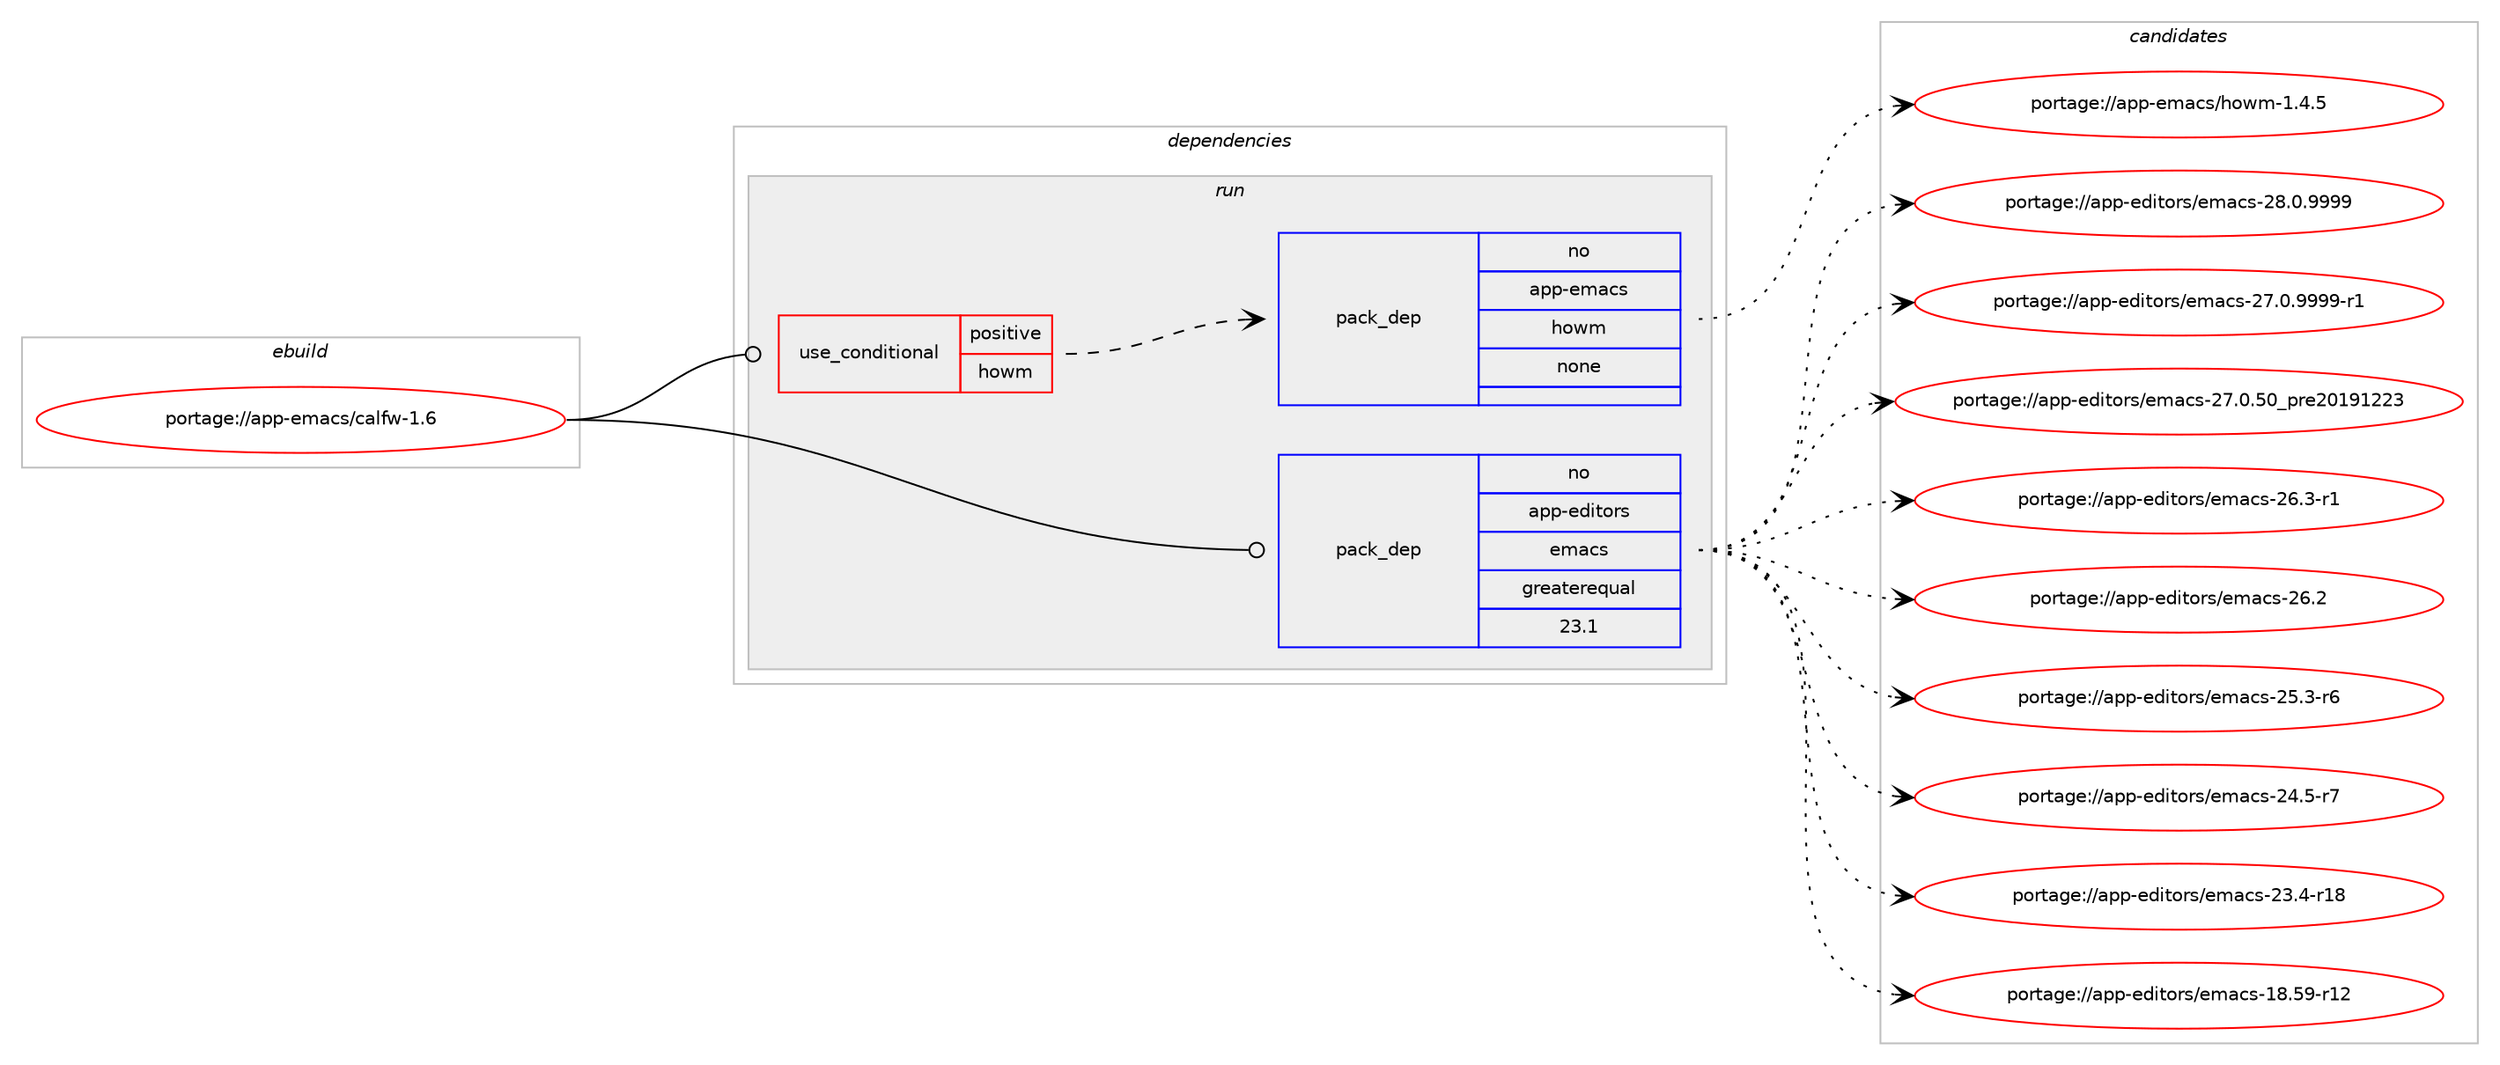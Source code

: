 digraph prolog {

# *************
# Graph options
# *************

newrank=true;
concentrate=true;
compound=true;
graph [rankdir=LR,fontname=Helvetica,fontsize=10,ranksep=1.5];#, ranksep=2.5, nodesep=0.2];
edge  [arrowhead=vee];
node  [fontname=Helvetica,fontsize=10];

# **********
# The ebuild
# **********

subgraph cluster_leftcol {
color=gray;
label=<<i>ebuild</i>>;
id [label="portage://app-emacs/calfw-1.6", color=red, width=4, href="../app-emacs/calfw-1.6.svg"];
}

# ****************
# The dependencies
# ****************

subgraph cluster_midcol {
color=gray;
label=<<i>dependencies</i>>;
subgraph cluster_compile {
fillcolor="#eeeeee";
style=filled;
label=<<i>compile</i>>;
}
subgraph cluster_compileandrun {
fillcolor="#eeeeee";
style=filled;
label=<<i>compile and run</i>>;
}
subgraph cluster_run {
fillcolor="#eeeeee";
style=filled;
label=<<i>run</i>>;
subgraph cond149264 {
dependency634241 [label=<<TABLE BORDER="0" CELLBORDER="1" CELLSPACING="0" CELLPADDING="4"><TR><TD ROWSPAN="3" CELLPADDING="10">use_conditional</TD></TR><TR><TD>positive</TD></TR><TR><TD>howm</TD></TR></TABLE>>, shape=none, color=red];
subgraph pack476561 {
dependency634242 [label=<<TABLE BORDER="0" CELLBORDER="1" CELLSPACING="0" CELLPADDING="4" WIDTH="220"><TR><TD ROWSPAN="6" CELLPADDING="30">pack_dep</TD></TR><TR><TD WIDTH="110">no</TD></TR><TR><TD>app-emacs</TD></TR><TR><TD>howm</TD></TR><TR><TD>none</TD></TR><TR><TD></TD></TR></TABLE>>, shape=none, color=blue];
}
dependency634241:e -> dependency634242:w [weight=20,style="dashed",arrowhead="vee"];
}
id:e -> dependency634241:w [weight=20,style="solid",arrowhead="odot"];
subgraph pack476562 {
dependency634243 [label=<<TABLE BORDER="0" CELLBORDER="1" CELLSPACING="0" CELLPADDING="4" WIDTH="220"><TR><TD ROWSPAN="6" CELLPADDING="30">pack_dep</TD></TR><TR><TD WIDTH="110">no</TD></TR><TR><TD>app-editors</TD></TR><TR><TD>emacs</TD></TR><TR><TD>greaterequal</TD></TR><TR><TD>23.1</TD></TR></TABLE>>, shape=none, color=blue];
}
id:e -> dependency634243:w [weight=20,style="solid",arrowhead="odot"];
}
}

# **************
# The candidates
# **************

subgraph cluster_choices {
rank=same;
color=gray;
label=<<i>candidates</i>>;

subgraph choice476561 {
color=black;
nodesep=1;
choice9711211245101109979911547104111119109454946524653 [label="portage://app-emacs/howm-1.4.5", color=red, width=4,href="../app-emacs/howm-1.4.5.svg"];
dependency634242:e -> choice9711211245101109979911547104111119109454946524653:w [style=dotted,weight="100"];
}
subgraph choice476562 {
color=black;
nodesep=1;
choice971121124510110010511611111411547101109979911545505646484657575757 [label="portage://app-editors/emacs-28.0.9999", color=red, width=4,href="../app-editors/emacs-28.0.9999.svg"];
choice9711211245101100105116111114115471011099799115455055464846575757574511449 [label="portage://app-editors/emacs-27.0.9999-r1", color=red, width=4,href="../app-editors/emacs-27.0.9999-r1.svg"];
choice97112112451011001051161111141154710110997991154550554648465348951121141015048495749505051 [label="portage://app-editors/emacs-27.0.50_pre20191223", color=red, width=4,href="../app-editors/emacs-27.0.50_pre20191223.svg"];
choice971121124510110010511611111411547101109979911545505446514511449 [label="portage://app-editors/emacs-26.3-r1", color=red, width=4,href="../app-editors/emacs-26.3-r1.svg"];
choice97112112451011001051161111141154710110997991154550544650 [label="portage://app-editors/emacs-26.2", color=red, width=4,href="../app-editors/emacs-26.2.svg"];
choice971121124510110010511611111411547101109979911545505346514511454 [label="portage://app-editors/emacs-25.3-r6", color=red, width=4,href="../app-editors/emacs-25.3-r6.svg"];
choice971121124510110010511611111411547101109979911545505246534511455 [label="portage://app-editors/emacs-24.5-r7", color=red, width=4,href="../app-editors/emacs-24.5-r7.svg"];
choice97112112451011001051161111141154710110997991154550514652451144956 [label="portage://app-editors/emacs-23.4-r18", color=red, width=4,href="../app-editors/emacs-23.4-r18.svg"];
choice9711211245101100105116111114115471011099799115454956465357451144950 [label="portage://app-editors/emacs-18.59-r12", color=red, width=4,href="../app-editors/emacs-18.59-r12.svg"];
dependency634243:e -> choice971121124510110010511611111411547101109979911545505646484657575757:w [style=dotted,weight="100"];
dependency634243:e -> choice9711211245101100105116111114115471011099799115455055464846575757574511449:w [style=dotted,weight="100"];
dependency634243:e -> choice97112112451011001051161111141154710110997991154550554648465348951121141015048495749505051:w [style=dotted,weight="100"];
dependency634243:e -> choice971121124510110010511611111411547101109979911545505446514511449:w [style=dotted,weight="100"];
dependency634243:e -> choice97112112451011001051161111141154710110997991154550544650:w [style=dotted,weight="100"];
dependency634243:e -> choice971121124510110010511611111411547101109979911545505346514511454:w [style=dotted,weight="100"];
dependency634243:e -> choice971121124510110010511611111411547101109979911545505246534511455:w [style=dotted,weight="100"];
dependency634243:e -> choice97112112451011001051161111141154710110997991154550514652451144956:w [style=dotted,weight="100"];
dependency634243:e -> choice9711211245101100105116111114115471011099799115454956465357451144950:w [style=dotted,weight="100"];
}
}

}

